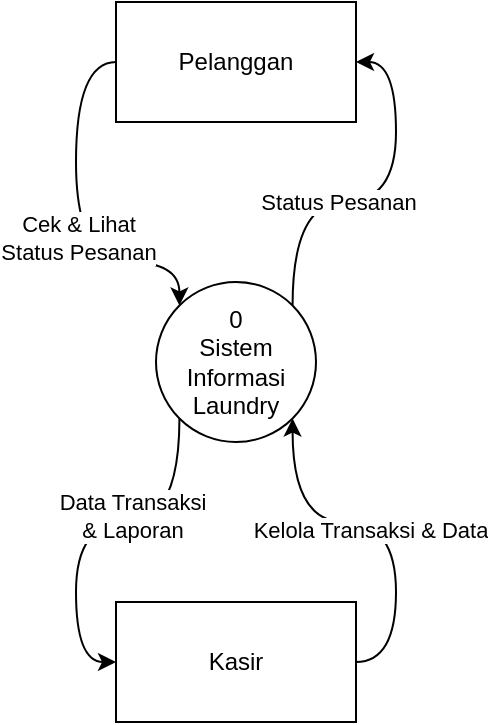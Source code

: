 <mxfile version="27.2.0">
  <diagram name="Page-1" id="P_VGMUr9Q4UGUEDotRY4">
    <mxGraphModel dx="651" dy="361" grid="1" gridSize="10" guides="1" tooltips="1" connect="1" arrows="1" fold="1" page="1" pageScale="1" pageWidth="827" pageHeight="1169" math="0" shadow="0">
      <root>
        <mxCell id="0" />
        <mxCell id="1" parent="0" />
        <mxCell id="WvAAO069rMZkBU2wUNpd-5" style="edgeStyle=orthogonalEdgeStyle;rounded=0;orthogonalLoop=1;jettySize=auto;html=1;exitX=0;exitY=0.5;exitDx=0;exitDy=0;entryX=0;entryY=0;entryDx=0;entryDy=0;curved=1;" edge="1" parent="1" source="WvAAO069rMZkBU2wUNpd-1" target="WvAAO069rMZkBU2wUNpd-3">
          <mxGeometry relative="1" as="geometry">
            <Array as="points">
              <mxPoint x="300" y="90" />
              <mxPoint x="300" y="190" />
              <mxPoint x="352" y="190" />
            </Array>
          </mxGeometry>
        </mxCell>
        <mxCell id="WvAAO069rMZkBU2wUNpd-6" value="Cek &amp;amp; Lihat&lt;br&gt;Status Pesanan" style="edgeLabel;html=1;align=center;verticalAlign=middle;resizable=0;points=[];" vertex="1" connectable="0" parent="WvAAO069rMZkBU2wUNpd-5">
          <mxGeometry x="0.117" y="1" relative="1" as="geometry">
            <mxPoint as="offset" />
          </mxGeometry>
        </mxCell>
        <mxCell id="WvAAO069rMZkBU2wUNpd-1" value="Pelanggan" style="rounded=0;whiteSpace=wrap;html=1;" vertex="1" parent="1">
          <mxGeometry x="320" y="60" width="120" height="60" as="geometry" />
        </mxCell>
        <mxCell id="WvAAO069rMZkBU2wUNpd-9" style="edgeStyle=orthogonalEdgeStyle;shape=connector;curved=1;rounded=0;orthogonalLoop=1;jettySize=auto;html=1;exitX=1;exitY=0.5;exitDx=0;exitDy=0;entryX=1;entryY=1;entryDx=0;entryDy=0;strokeColor=default;align=center;verticalAlign=middle;fontFamily=Helvetica;fontSize=11;fontColor=default;labelBackgroundColor=default;endArrow=classic;" edge="1" parent="1" source="WvAAO069rMZkBU2wUNpd-2" target="WvAAO069rMZkBU2wUNpd-3">
          <mxGeometry relative="1" as="geometry" />
        </mxCell>
        <mxCell id="WvAAO069rMZkBU2wUNpd-10" value="Kelola Transaksi &amp;amp; Data" style="edgeLabel;html=1;align=center;verticalAlign=middle;resizable=0;points=[];fontFamily=Helvetica;fontSize=11;fontColor=default;labelBackgroundColor=default;" vertex="1" connectable="0" parent="WvAAO069rMZkBU2wUNpd-9">
          <mxGeometry x="0.068" y="4" relative="1" as="geometry">
            <mxPoint as="offset" />
          </mxGeometry>
        </mxCell>
        <mxCell id="WvAAO069rMZkBU2wUNpd-2" value="Kasir" style="rounded=0;whiteSpace=wrap;html=1;" vertex="1" parent="1">
          <mxGeometry x="320" y="360" width="120" height="60" as="geometry" />
        </mxCell>
        <mxCell id="WvAAO069rMZkBU2wUNpd-7" style="edgeStyle=orthogonalEdgeStyle;rounded=0;orthogonalLoop=1;jettySize=auto;html=1;exitX=1;exitY=0;exitDx=0;exitDy=0;entryX=1;entryY=0.5;entryDx=0;entryDy=0;curved=1;" edge="1" parent="1" source="WvAAO069rMZkBU2wUNpd-3" target="WvAAO069rMZkBU2wUNpd-1">
          <mxGeometry relative="1" as="geometry" />
        </mxCell>
        <mxCell id="WvAAO069rMZkBU2wUNpd-8" value="Status Pesanan" style="edgeLabel;html=1;align=center;verticalAlign=middle;resizable=0;points=[];fontFamily=Helvetica;fontSize=11;fontColor=default;labelBackgroundColor=default;" vertex="1" connectable="0" parent="WvAAO069rMZkBU2wUNpd-7">
          <mxGeometry x="-0.234" relative="1" as="geometry">
            <mxPoint as="offset" />
          </mxGeometry>
        </mxCell>
        <mxCell id="WvAAO069rMZkBU2wUNpd-11" style="edgeStyle=orthogonalEdgeStyle;shape=connector;curved=1;rounded=0;orthogonalLoop=1;jettySize=auto;html=1;exitX=0;exitY=1;exitDx=0;exitDy=0;entryX=0;entryY=0.5;entryDx=0;entryDy=0;strokeColor=default;align=center;verticalAlign=middle;fontFamily=Helvetica;fontSize=11;fontColor=default;labelBackgroundColor=default;endArrow=classic;" edge="1" parent="1" source="WvAAO069rMZkBU2wUNpd-3" target="WvAAO069rMZkBU2wUNpd-2">
          <mxGeometry relative="1" as="geometry" />
        </mxCell>
        <mxCell id="WvAAO069rMZkBU2wUNpd-12" value="Data Transaksi&lt;br&gt;&amp;amp; Laporan" style="edgeLabel;html=1;align=center;verticalAlign=middle;resizable=0;points=[];fontFamily=Helvetica;fontSize=11;fontColor=default;labelBackgroundColor=default;" vertex="1" connectable="0" parent="WvAAO069rMZkBU2wUNpd-11">
          <mxGeometry x="-0.213" y="-3" relative="1" as="geometry">
            <mxPoint as="offset" />
          </mxGeometry>
        </mxCell>
        <mxCell id="WvAAO069rMZkBU2wUNpd-3" value="0&lt;br&gt;Sistem Informasi Laundry" style="ellipse;whiteSpace=wrap;html=1;aspect=fixed;" vertex="1" parent="1">
          <mxGeometry x="340" y="200" width="80" height="80" as="geometry" />
        </mxCell>
      </root>
    </mxGraphModel>
  </diagram>
</mxfile>
